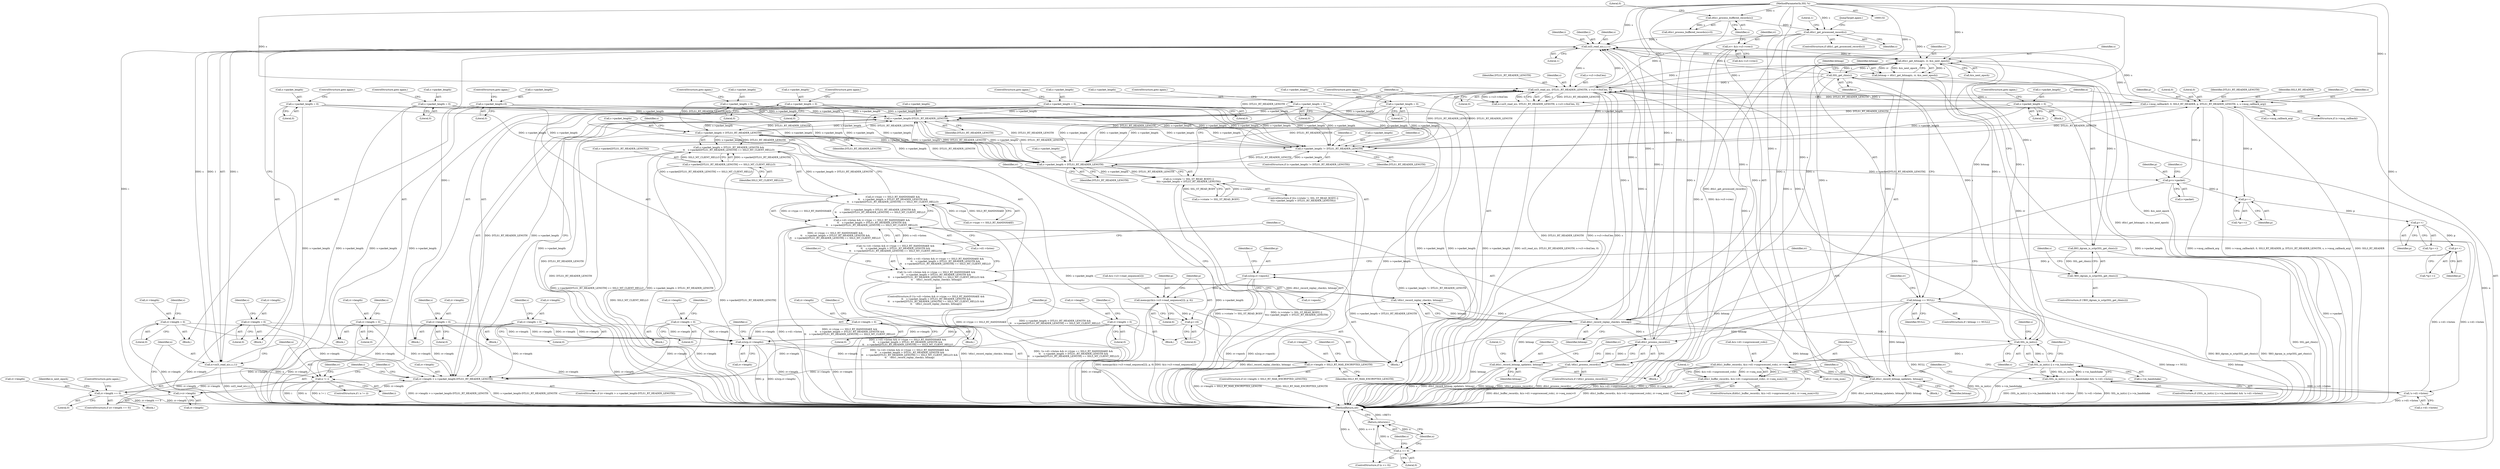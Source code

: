 digraph "0_openssl_103b171d8fc282ef435f8de9afbf7782e312961f_0@API" {
"1000368" [label="(Call,ssl3_read_n(s,i,i,1))"];
"1000396" [label="(Call,dtls1_get_bitmap(s, rr, &is_next_epoch))"];
"1000368" [label="(Call,ssl3_read_n(s,i,i,1))"];
"1000184" [label="(Call,ssl3_read_n(s, DTLS1_RT_HEADER_LENGTH, s->s3->rbuf.len, 0))"];
"1000525" [label="(Call,dtls1_process_record(s))"];
"1000420" [label="(Call,SSL_get_rbio(s))"];
"1000133" [label="(MethodParameterIn,SSL *s)"];
"1000452" [label="(Call,dtls1_record_replay_check(s, bitmap))"];
"1000402" [label="(Call,bitmap == NULL)"];
"1000394" [label="(Call,bitmap = dtls1_get_bitmap(s, rr, &is_next_epoch))"];
"1000164" [label="(Call,dtls1_get_processed_record(s))"];
"1000157" [label="(Call,dtls1_process_buffered_records(s))"];
"1000228" [label="(Call,s->msg_callback(0, 0, SSL3_RT_HEADER, p, DTLS1_RT_HEADER_LENGTH, s, s->msg_callback_arg))"];
"1000219" [label="(Call,p=s->packet)"];
"1000444" [label="(Call,s->packet[DTLS1_RT_HEADER_LENGTH] == SSL3_MT_CLIENT_HELLO)"];
"1000202" [label="(Call,s->packet_length != DTLS1_RT_HEADER_LENGTH)"];
"1000355" [label="(Call,s->packet_length-DTLS1_RT_HEADER_LENGTH)"];
"1000208" [label="(Call,s->packet_length = 0)"];
"1000383" [label="(Call,s->packet_length = 0)"];
"1000304" [label="(Call,s->packet_length = 0)"];
"1000517" [label="(Call,s->packet_length = 0)"];
"1000533" [label="(Call,s->packet_length = 0)"];
"1000461" [label="(Call,s->packet_length=0)"];
"1000176" [label="(Call,s->packet_length < DTLS1_RT_HEADER_LENGTH)"];
"1000326" [label="(Call,s->packet_length = 0)"];
"1000344" [label="(Call,s->packet_length = 0)"];
"1000411" [label="(Call,s->packet_length = 0)"];
"1000439" [label="(Call,s->packet_length > DTLS1_RT_HEADER_LENGTH)"];
"1000480" [label="(Call,SSL_in_init(s))"];
"1000509" [label="(Call,dtls1_record_bitmap_update(s, bitmap))"];
"1000494" [label="(Call,dtls1_buffer_record(s, &(s->d1->unprocessed_rcds), rr->seq_num))"];
"1000361" [label="(Call,i=rr->length)"];
"1000351" [label="(Call,rr->length > s->packet_length-DTLS1_RT_HEADER_LENGTH)"];
"1000333" [label="(Call,rr->length > SSL3_RT_MAX_ENCRYPTED_LENGTH)"];
"1000281" [label="(Call,n2s(p,rr->length))"];
"1000278" [label="(Call,p+=6)"];
"1000267" [label="(Call,memcpy(&(s->s3->read_sequence[2]), p, 6))"];
"1000262" [label="(Call,n2s(p,rr->epoch))"];
"1000253" [label="(Call,p++)"];
"1000248" [label="(Call,p++)"];
"1000243" [label="(Call,p++)"];
"1000456" [label="(Call,rr->length = 0)"];
"1000512" [label="(Call,rr->length = 0)"];
"1000406" [label="(Call,rr->length = 0)"];
"1000378" [label="(Call,rr->length = 0)"];
"1000468" [label="(Call,rr->length == 0)"];
"1000528" [label="(Call,rr->length = 0)"];
"1000299" [label="(Call,rr->length = 0)"];
"1000339" [label="(Call,rr->length = 0)"];
"1000321" [label="(Call,rr->length = 0)"];
"1000147" [label="(Call,rr= &(s->s3->rrec))"];
"1000182" [label="(Call,n=ssl3_read_n(s, DTLS1_RT_HEADER_LENGTH, s->s3->rbuf.len, 0))"];
"1000196" [label="(Call,n <= 0)"];
"1000199" [label="(Return,return(n);)"];
"1000170" [label="(Call,(s->rstate != SSL_ST_READ_BODY) ||\n\t\t(s->packet_length < DTLS1_RT_HEADER_LENGTH))"];
"1000366" [label="(Call,n=ssl3_read_n(s,i,i,1))"];
"1000374" [label="(Call,n != i)"];
"1000451" [label="(Call,!dtls1_record_replay_check(s, bitmap))"];
"1000424" [label="(Call,!(s->d1->listen && rr->type == SSL3_RT_HANDSHAKE &&\n\t\t    s->packet_length > DTLS1_RT_HEADER_LENGTH &&\n\t\t    s->packet[DTLS1_RT_HEADER_LENGTH] == SSL3_MT_CLIENT_HELLO) &&\n\t\t    !dtls1_record_replay_check(s, bitmap))"];
"1000479" [label="(Call,SSL_in_init(s) || s->in_handshake)"];
"1000478" [label="(Call,(SSL_in_init(s) || s->in_handshake) && !s->d1->listen)"];
"1000493" [label="(Call,dtls1_buffer_record(s, &(s->d1->unprocessed_rcds), rr->seq_num)<0)"];
"1000524" [label="(Call,!dtls1_process_record(s))"];
"1000539" [label="(Call,dtls1_record_bitmap_update(s, bitmap))"];
"1000419" [label="(Call,BIO_dgram_is_sctp(SSL_get_rbio(s)))"];
"1000418" [label="(Call,!BIO_dgram_is_sctp(SSL_get_rbio(s)))"];
"1000438" [label="(Call,s->packet_length > DTLS1_RT_HEADER_LENGTH &&\n\t\t    s->packet[DTLS1_RT_HEADER_LENGTH] == SSL3_MT_CLIENT_HELLO)"];
"1000432" [label="(Call,rr->type == SSL3_RT_HANDSHAKE &&\n\t\t    s->packet_length > DTLS1_RT_HEADER_LENGTH &&\n\t\t    s->packet[DTLS1_RT_HEADER_LENGTH] == SSL3_MT_CLIENT_HELLO)"];
"1000426" [label="(Call,s->d1->listen && rr->type == SSL3_RT_HANDSHAKE &&\n\t\t    s->packet_length > DTLS1_RT_HEADER_LENGTH &&\n\t\t    s->packet[DTLS1_RT_HEADER_LENGTH] == SSL3_MT_CLIENT_HELLO)"];
"1000425" [label="(Call,!(s->d1->listen && rr->type == SSL3_RT_HANDSHAKE &&\n\t\t    s->packet_length > DTLS1_RT_HEADER_LENGTH &&\n\t\t    s->packet[DTLS1_RT_HEADER_LENGTH] == SSL3_MT_CLIENT_HELLO))"];
"1000485" [label="(Call,!s->d1->listen)"];
"1000423" [label="(ControlStructure,if (!(s->d1->listen && rr->type == SSL3_RT_HANDSHAKE &&\n\t\t    s->packet_length > DTLS1_RT_HEADER_LENGTH &&\n\t\t    s->packet[DTLS1_RT_HEADER_LENGTH] == SSL3_MT_CLIENT_HELLO) &&\n\t\t    !dtls1_record_replay_check(s, bitmap)))"];
"1000219" [label="(Call,p=s->packet)"];
"1000263" [label="(Identifier,p)"];
"1000249" [label="(Identifier,p)"];
"1000163" [label="(ControlStructure,if (dtls1_get_processed_record(s)))"];
"1000156" [label="(Call,dtls1_process_buffered_records(s)<0)"];
"1000461" [label="(Call,s->packet_length=0)"];
"1000272" [label="(Identifier,s)"];
"1000371" [label="(Identifier,i)"];
"1000478" [label="(Call,(SSL_in_init(s) || s->in_handshake) && !s->d1->listen)"];
"1000384" [label="(Call,s->packet_length)"];
"1000538" [label="(ControlStructure,goto again;)"];
"1000378" [label="(Call,rr->length = 0)"];
"1000482" [label="(Call,s->in_handshake)"];
"1000320" [label="(Block,)"];
"1000303" [label="(Literal,0)"];
"1000213" [label="(ControlStructure,goto again;)"];
"1000280" [label="(Literal,6)"];
"1000176" [label="(Call,s->packet_length < DTLS1_RT_HEADER_LENGTH)"];
"1000360" [label="(Block,)"];
"1000232" [label="(Identifier,p)"];
"1000406" [label="(Call,rr->length = 0)"];
"1000199" [label="(Return,return(n);)"];
"1000394" [label="(Call,bitmap = dtls1_get_bitmap(s, rr, &is_next_epoch))"];
"1000229" [label="(Literal,0)"];
"1000165" [label="(Identifier,s)"];
"1000529" [label="(Call,rr->length)"];
"1000377" [label="(Block,)"];
"1000473" [label="(ControlStructure,goto again;)"];
"1000281" [label="(Call,n2s(p,rr->length))"];
"1000514" [label="(Identifier,rr)"];
"1000254" [label="(Identifier,p)"];
"1000407" [label="(Call,rr->length)"];
"1000439" [label="(Call,s->packet_length > DTLS1_RT_HEADER_LENGTH)"];
"1000134" [label="(Block,)"];
"1000304" [label="(Call,s->packet_length = 0)"];
"1000527" [label="(Block,)"];
"1000345" [label="(Call,s->packet_length)"];
"1000396" [label="(Call,dtls1_get_bitmap(s, rr, &is_next_epoch))"];
"1000440" [label="(Call,s->packet_length)"];
"1000398" [label="(Identifier,rr)"];
"1000230" [label="(Literal,0)"];
"1000391" [label="(Identifier,s)"];
"1000282" [label="(Identifier,p)"];
"1000419" [label="(Call,BIO_dgram_is_sctp(SSL_get_rbio(s)))"];
"1000410" [label="(Literal,0)"];
"1000366" [label="(Call,n=ssl3_read_n(s,i,i,1))"];
"1000426" [label="(Call,s->d1->listen && rr->type == SSL3_RT_HANDSHAKE &&\n\t\t    s->packet_length > DTLS1_RT_HEADER_LENGTH &&\n\t\t    s->packet[DTLS1_RT_HEADER_LENGTH] == SSL3_MT_CLIENT_HELLO)"];
"1000278" [label="(Call,p+=6)"];
"1000469" [label="(Call,rr->length)"];
"1000344" [label="(Call,s->packet_length = 0)"];
"1000537" [label="(Literal,0)"];
"1000369" [label="(Identifier,s)"];
"1000349" [label="(ControlStructure,goto again;)"];
"1000186" [label="(Identifier,DTLS1_RT_HEADER_LENGTH)"];
"1000485" [label="(Call,!s->d1->listen)"];
"1000327" [label="(Call,s->packet_length)"];
"1000463" [label="(Identifier,s)"];
"1000147" [label="(Call,rr= &(s->s3->rrec))"];
"1000183" [label="(Identifier,n)"];
"1000534" [label="(Call,s->packet_length)"];
"1000438" [label="(Call,s->packet_length > DTLS1_RT_HEADER_LENGTH &&\n\t\t    s->packet[DTLS1_RT_HEADER_LENGTH] == SSL3_MT_CLIENT_HELLO)"];
"1000212" [label="(Literal,0)"];
"1000356" [label="(Call,s->packet_length)"];
"1000512" [label="(Call,rr->length = 0)"];
"1000479" [label="(Call,SSL_in_init(s) || s->in_handshake)"];
"1000508" [label="(Literal,1)"];
"1000495" [label="(Identifier,s)"];
"1000380" [label="(Identifier,rr)"];
"1000540" [label="(Identifier,s)"];
"1000228" [label="(Call,s->msg_callback(0, 0, SSL3_RT_HEADER, p, DTLS1_RT_HEADER_LENGTH, s, s->msg_callback_arg))"];
"1000306" [label="(Identifier,s)"];
"1000361" [label="(Call,i=rr->length)"];
"1000493" [label="(Call,dtls1_buffer_record(s, &(s->d1->unprocessed_rcds), rr->seq_num)<0)"];
"1000522" [label="(ControlStructure,goto again;)"];
"1000185" [label="(Identifier,s)"];
"1000300" [label="(Call,rr->length)"];
"1000374" [label="(Call,n != i)"];
"1000454" [label="(Identifier,bitmap)"];
"1000518" [label="(Call,s->packet_length)"];
"1000382" [label="(Literal,0)"];
"1000340" [label="(Call,rr->length)"];
"1000373" [label="(ControlStructure,if ( n != i))"];
"1000196" [label="(Call,n <= 0)"];
"1000243" [label="(Call,p++)"];
"1000528" [label="(Call,rr->length = 0)"];
"1000532" [label="(Literal,0)"];
"1000475" [label="(Identifier,is_next_epoch)"];
"1000177" [label="(Call,s->packet_length)"];
"1000277" [label="(Literal,6)"];
"1000328" [label="(Identifier,s)"];
"1000376" [label="(Identifier,i)"];
"1000203" [label="(Call,s->packet_length)"];
"1000148" [label="(Identifier,rr)"];
"1000170" [label="(Call,(s->rstate != SSL_ST_READ_BODY) ||\n\t\t(s->packet_length < DTLS1_RT_HEADER_LENGTH))"];
"1000339" [label="(Call,rr->length = 0)"];
"1000541" [label="(Identifier,bitmap)"];
"1000309" [label="(ControlStructure,goto again;)"];
"1000535" [label="(Identifier,s)"];
"1000367" [label="(Identifier,n)"];
"1000456" [label="(Call,rr->length = 0)"];
"1000283" [label="(Call,rr->length)"];
"1000418" [label="(Call,!BIO_dgram_is_sctp(SSL_get_rbio(s)))"];
"1000299" [label="(Call,rr->length = 0)"];
"1000167" [label="(Literal,1)"];
"1000468" [label="(Call,rr->length == 0)"];
"1000412" [label="(Call,s->packet_length)"];
"1000530" [label="(Identifier,rr)"];
"1000149" [label="(Call,&(s->s3->rrec))"];
"1000363" [label="(Call,rr->length)"];
"1000417" [label="(ControlStructure,if (!BIO_dgram_is_sctp(SSL_get_rbio(s))))"];
"1000510" [label="(Identifier,s)"];
"1000523" [label="(ControlStructure,if (!dtls1_process_record(s)))"];
"1000427" [label="(Call,s->d1->listen)"];
"1000350" [label="(ControlStructure,if (rr->length > s->packet_length-DTLS1_RT_HEADER_LENGTH))"];
"1000164" [label="(Call,dtls1_get_processed_record(s))"];
"1000184" [label="(Call,ssl3_read_n(s, DTLS1_RT_HEADER_LENGTH, s->s3->rbuf.len, 0))"];
"1000411" [label="(Call,s->packet_length = 0)"];
"1000385" [label="(Identifier,s)"];
"1000182" [label="(Call,n=ssl3_read_n(s, DTLS1_RT_HEADER_LENGTH, s->s3->rbuf.len, 0))"];
"1000359" [label="(Identifier,DTLS1_RT_HEADER_LENGTH)"];
"1000346" [label="(Identifier,s)"];
"1000432" [label="(Call,rr->type == SSL3_RT_HANDSHAKE &&\n\t\t    s->packet_length > DTLS1_RT_HEADER_LENGTH &&\n\t\t    s->packet[DTLS1_RT_HEADER_LENGTH] == SSL3_MT_CLIENT_HELLO)"];
"1000233" [label="(Identifier,DTLS1_RT_HEADER_LENGTH)"];
"1000399" [label="(Call,&is_next_epoch)"];
"1000343" [label="(Literal,0)"];
"1000375" [label="(Identifier,n)"];
"1000452" [label="(Call,dtls1_record_replay_check(s, bitmap))"];
"1000526" [label="(Identifier,s)"];
"1000488" [label="(Identifier,s)"];
"1000362" [label="(Identifier,i)"];
"1000221" [label="(Call,s->packet)"];
"1000207" [label="(Block,)"];
"1000235" [label="(Call,s->msg_callback_arg)"];
"1000332" [label="(ControlStructure,if (rr->length > SSL3_RT_MAX_ENCRYPTED_LENGTH))"];
"1000244" [label="(Identifier,p)"];
"1000267" [label="(Call,memcpy(&(s->s3->read_sequence[2]), p, 6))"];
"1000421" [label="(Identifier,s)"];
"1000298" [label="(Block,)"];
"1000483" [label="(Identifier,s)"];
"1000333" [label="(Call,rr->length > SSL3_RT_MAX_ENCRYPTED_LENGTH)"];
"1000231" [label="(Identifier,SSL3_RT_HEADER)"];
"1000387" [label="(Literal,0)"];
"1000451" [label="(Call,!dtls1_record_replay_check(s, bitmap))"];
"1000240" [label="(Identifier,rr)"];
"1000268" [label="(Call,&(s->s3->read_sequence[2]))"];
"1000157" [label="(Call,dtls1_process_buffered_records(s))"];
"1000403" [label="(Identifier,bitmap)"];
"1000401" [label="(ControlStructure,if ( bitmap == NULL))"];
"1000224" [label="(ControlStructure,if (s->msg_callback))"];
"1000470" [label="(Identifier,rr)"];
"1000457" [label="(Call,rr->length)"];
"1000492" [label="(ControlStructure,if(dtls1_buffer_record(s, &(s->d1->unprocessed_rcds), rr->seq_num)<0))"];
"1000494" [label="(Call,dtls1_buffer_record(s, &(s->d1->unprocessed_rcds), rr->seq_num))"];
"1000370" [label="(Identifier,i)"];
"1000158" [label="(Identifier,s)"];
"1000352" [label="(Call,rr->length)"];
"1000187" [label="(Call,s->s3->rbuf.len)"];
"1000424" [label="(Call,!(s->d1->listen && rr->type == SSL3_RT_HANDSHAKE &&\n\t\t    s->packet_length > DTLS1_RT_HEADER_LENGTH &&\n\t\t    s->packet[DTLS1_RT_HEADER_LENGTH] == SSL3_MT_CLIENT_HELLO) &&\n\t\t    !dtls1_record_replay_check(s, bitmap))"];
"1000201" [label="(ControlStructure,if (s->packet_length != DTLS1_RT_HEADER_LENGTH))"];
"1000481" [label="(Identifier,s)"];
"1000413" [label="(Identifier,s)"];
"1000279" [label="(Identifier,p)"];
"1000496" [label="(Call,&(s->d1->unprocessed_rcds))"];
"1000395" [label="(Identifier,bitmap)"];
"1000169" [label="(ControlStructure,if (\t(s->rstate != SSL_ST_READ_BODY) ||\n\t\t(s->packet_length < DTLS1_RT_HEADER_LENGTH)))"];
"1000247" [label="(Call,*(p++))"];
"1000209" [label="(Call,s->packet_length)"];
"1000450" [label="(Identifier,SSL3_MT_CLIENT_HELLO)"];
"1000168" [label="(JumpTarget,again:)"];
"1000480" [label="(Call,SSL_in_init(s))"];
"1000458" [label="(Identifier,rr)"];
"1000445" [label="(Call,s->packet[DTLS1_RT_HEADER_LENGTH])"];
"1000181" [label="(Block,)"];
"1000200" [label="(Identifier,n)"];
"1000264" [label="(Call,rr->epoch)"];
"1000330" [label="(Literal,0)"];
"1000338" [label="(Block,)"];
"1000348" [label="(Literal,0)"];
"1000472" [label="(Literal,0)"];
"1000322" [label="(Call,rr->length)"];
"1000159" [label="(Literal,0)"];
"1000206" [label="(Identifier,DTLS1_RT_HEADER_LENGTH)"];
"1000443" [label="(Identifier,DTLS1_RT_HEADER_LENGTH)"];
"1000466" [label="(ControlStructure,goto again;)"];
"1000519" [label="(Identifier,s)"];
"1000477" [label="(ControlStructure,if ((SSL_in_init(s) || s->in_handshake) && !s->d1->listen))"];
"1000429" [label="(Identifier,s)"];
"1000195" [label="(ControlStructure,if (n <= 0))"];
"1000467" [label="(ControlStructure,if (rr->length == 0))"];
"1000220" [label="(Identifier,p)"];
"1000325" [label="(Literal,0)"];
"1000453" [label="(Identifier,s)"];
"1000180" [label="(Identifier,DTLS1_RT_HEADER_LENGTH)"];
"1000253" [label="(Call,p++)"];
"1000513" [label="(Call,rr->length)"];
"1000509" [label="(Call,dtls1_record_bitmap_update(s, bitmap))"];
"1000351" [label="(Call,rr->length > s->packet_length-DTLS1_RT_HEADER_LENGTH)"];
"1000460" [label="(Literal,0)"];
"1000524" [label="(Call,!dtls1_process_record(s))"];
"1000234" [label="(Identifier,s)"];
"1000202" [label="(Call,s->packet_length != DTLS1_RT_HEADER_LENGTH)"];
"1000388" [label="(ControlStructure,goto again;)"];
"1000476" [label="(Block,)"];
"1000248" [label="(Call,p++)"];
"1000486" [label="(Call,s->d1->listen)"];
"1000543" [label="(Literal,1)"];
"1000198" [label="(Literal,0)"];
"1000491" [label="(Block,)"];
"1000397" [label="(Identifier,s)"];
"1000197" [label="(Identifier,n)"];
"1000539" [label="(Call,dtls1_record_bitmap_update(s, bitmap))"];
"1000326" [label="(Call,s->packet_length = 0)"];
"1000331" [label="(ControlStructure,goto again;)"];
"1000433" [label="(Call,rr->type == SSL3_RT_HANDSHAKE)"];
"1000415" [label="(Literal,0)"];
"1000194" [label="(Literal,0)"];
"1000425" [label="(Call,!(s->d1->listen && rr->type == SSL3_RT_HANDSHAKE &&\n\t\t    s->packet_length > DTLS1_RT_HEADER_LENGTH &&\n\t\t    s->packet[DTLS1_RT_HEADER_LENGTH] == SSL3_MT_CLIENT_HELLO))"];
"1000416" [label="(ControlStructure,goto again;)"];
"1000465" [label="(Literal,0)"];
"1000204" [label="(Identifier,s)"];
"1000447" [label="(Identifier,s)"];
"1000517" [label="(Call,s->packet_length = 0)"];
"1000216" [label="(Identifier,s)"];
"1000402" [label="(Call,bitmap == NULL)"];
"1000334" [label="(Call,rr->length)"];
"1000444" [label="(Call,s->packet[DTLS1_RT_HEADER_LENGTH] == SSL3_MT_CLIENT_HELLO)"];
"1000525" [label="(Call,dtls1_process_record(s))"];
"1000516" [label="(Literal,0)"];
"1000383" [label="(Call,s->packet_length = 0)"];
"1000242" [label="(Call,*(p++))"];
"1000511" [label="(Identifier,bitmap)"];
"1000502" [label="(Call,rr->seq_num)"];
"1000262" [label="(Call,n2s(p,rr->epoch))"];
"1000210" [label="(Identifier,s)"];
"1000133" [label="(MethodParameterIn,SSL *s)"];
"1000372" [label="(Literal,1)"];
"1000305" [label="(Call,s->packet_length)"];
"1000289" [label="(Identifier,s)"];
"1000404" [label="(Identifier,NULL)"];
"1000533" [label="(Call,s->packet_length = 0)"];
"1000341" [label="(Identifier,rr)"];
"1000462" [label="(Call,s->packet_length)"];
"1000208" [label="(Call,s->packet_length = 0)"];
"1000544" [label="(MethodReturn,int)"];
"1000408" [label="(Identifier,rr)"];
"1000308" [label="(Literal,0)"];
"1000337" [label="(Identifier,SSL3_RT_MAX_ENCRYPTED_LENGTH)"];
"1000355" [label="(Call,s->packet_length-DTLS1_RT_HEADER_LENGTH)"];
"1000379" [label="(Call,rr->length)"];
"1000321" [label="(Call,rr->length = 0)"];
"1000505" [label="(Literal,0)"];
"1000252" [label="(Call,*(p++))"];
"1000353" [label="(Identifier,rr)"];
"1000276" [label="(Identifier,p)"];
"1000521" [label="(Literal,0)"];
"1000226" [label="(Identifier,s)"];
"1000171" [label="(Call,s->rstate != SSL_ST_READ_BODY)"];
"1000420" [label="(Call,SSL_get_rbio(s))"];
"1000368" [label="(Call,ssl3_read_n(s,i,i,1))"];
"1000455" [label="(Block,)"];
"1000405" [label="(Block,)"];
"1000368" -> "1000366"  [label="AST: "];
"1000368" -> "1000372"  [label="CFG: "];
"1000369" -> "1000368"  [label="AST: "];
"1000370" -> "1000368"  [label="AST: "];
"1000371" -> "1000368"  [label="AST: "];
"1000372" -> "1000368"  [label="AST: "];
"1000366" -> "1000368"  [label="CFG: "];
"1000368" -> "1000184"  [label="DDG: s"];
"1000368" -> "1000366"  [label="DDG: s"];
"1000368" -> "1000366"  [label="DDG: i"];
"1000368" -> "1000366"  [label="DDG: 1"];
"1000396" -> "1000368"  [label="DDG: s"];
"1000184" -> "1000368"  [label="DDG: s"];
"1000525" -> "1000368"  [label="DDG: s"];
"1000164" -> "1000368"  [label="DDG: s"];
"1000452" -> "1000368"  [label="DDG: s"];
"1000228" -> "1000368"  [label="DDG: s"];
"1000420" -> "1000368"  [label="DDG: s"];
"1000480" -> "1000368"  [label="DDG: s"];
"1000509" -> "1000368"  [label="DDG: s"];
"1000133" -> "1000368"  [label="DDG: s"];
"1000361" -> "1000368"  [label="DDG: i"];
"1000368" -> "1000374"  [label="DDG: i"];
"1000368" -> "1000396"  [label="DDG: s"];
"1000396" -> "1000394"  [label="AST: "];
"1000396" -> "1000399"  [label="CFG: "];
"1000397" -> "1000396"  [label="AST: "];
"1000398" -> "1000396"  [label="AST: "];
"1000399" -> "1000396"  [label="AST: "];
"1000394" -> "1000396"  [label="CFG: "];
"1000396" -> "1000544"  [label="DDG: rr"];
"1000396" -> "1000544"  [label="DDG: &is_next_epoch"];
"1000396" -> "1000184"  [label="DDG: s"];
"1000396" -> "1000394"  [label="DDG: s"];
"1000396" -> "1000394"  [label="DDG: rr"];
"1000396" -> "1000394"  [label="DDG: &is_next_epoch"];
"1000184" -> "1000396"  [label="DDG: s"];
"1000525" -> "1000396"  [label="DDG: s"];
"1000164" -> "1000396"  [label="DDG: s"];
"1000452" -> "1000396"  [label="DDG: s"];
"1000228" -> "1000396"  [label="DDG: s"];
"1000420" -> "1000396"  [label="DDG: s"];
"1000480" -> "1000396"  [label="DDG: s"];
"1000509" -> "1000396"  [label="DDG: s"];
"1000133" -> "1000396"  [label="DDG: s"];
"1000147" -> "1000396"  [label="DDG: rr"];
"1000396" -> "1000420"  [label="DDG: s"];
"1000184" -> "1000182"  [label="AST: "];
"1000184" -> "1000194"  [label="CFG: "];
"1000185" -> "1000184"  [label="AST: "];
"1000186" -> "1000184"  [label="AST: "];
"1000187" -> "1000184"  [label="AST: "];
"1000194" -> "1000184"  [label="AST: "];
"1000182" -> "1000184"  [label="CFG: "];
"1000184" -> "1000544"  [label="DDG: DTLS1_RT_HEADER_LENGTH"];
"1000184" -> "1000544"  [label="DDG: s->s3->rbuf.len"];
"1000184" -> "1000544"  [label="DDG: s"];
"1000184" -> "1000182"  [label="DDG: s"];
"1000184" -> "1000182"  [label="DDG: DTLS1_RT_HEADER_LENGTH"];
"1000184" -> "1000182"  [label="DDG: s->s3->rbuf.len"];
"1000184" -> "1000182"  [label="DDG: 0"];
"1000525" -> "1000184"  [label="DDG: s"];
"1000164" -> "1000184"  [label="DDG: s"];
"1000452" -> "1000184"  [label="DDG: s"];
"1000228" -> "1000184"  [label="DDG: s"];
"1000228" -> "1000184"  [label="DDG: DTLS1_RT_HEADER_LENGTH"];
"1000420" -> "1000184"  [label="DDG: s"];
"1000480" -> "1000184"  [label="DDG: s"];
"1000509" -> "1000184"  [label="DDG: s"];
"1000133" -> "1000184"  [label="DDG: s"];
"1000202" -> "1000184"  [label="DDG: DTLS1_RT_HEADER_LENGTH"];
"1000176" -> "1000184"  [label="DDG: DTLS1_RT_HEADER_LENGTH"];
"1000355" -> "1000184"  [label="DDG: DTLS1_RT_HEADER_LENGTH"];
"1000439" -> "1000184"  [label="DDG: DTLS1_RT_HEADER_LENGTH"];
"1000184" -> "1000202"  [label="DDG: DTLS1_RT_HEADER_LENGTH"];
"1000184" -> "1000228"  [label="DDG: s"];
"1000525" -> "1000524"  [label="AST: "];
"1000525" -> "1000526"  [label="CFG: "];
"1000526" -> "1000525"  [label="AST: "];
"1000524" -> "1000525"  [label="CFG: "];
"1000525" -> "1000524"  [label="DDG: s"];
"1000420" -> "1000525"  [label="DDG: s"];
"1000452" -> "1000525"  [label="DDG: s"];
"1000133" -> "1000525"  [label="DDG: s"];
"1000525" -> "1000539"  [label="DDG: s"];
"1000420" -> "1000419"  [label="AST: "];
"1000420" -> "1000421"  [label="CFG: "];
"1000421" -> "1000420"  [label="AST: "];
"1000419" -> "1000420"  [label="CFG: "];
"1000420" -> "1000419"  [label="DDG: s"];
"1000133" -> "1000420"  [label="DDG: s"];
"1000420" -> "1000452"  [label="DDG: s"];
"1000420" -> "1000480"  [label="DDG: s"];
"1000133" -> "1000132"  [label="AST: "];
"1000133" -> "1000544"  [label="DDG: s"];
"1000133" -> "1000157"  [label="DDG: s"];
"1000133" -> "1000164"  [label="DDG: s"];
"1000133" -> "1000228"  [label="DDG: s"];
"1000133" -> "1000452"  [label="DDG: s"];
"1000133" -> "1000480"  [label="DDG: s"];
"1000133" -> "1000494"  [label="DDG: s"];
"1000133" -> "1000509"  [label="DDG: s"];
"1000133" -> "1000539"  [label="DDG: s"];
"1000452" -> "1000451"  [label="AST: "];
"1000452" -> "1000454"  [label="CFG: "];
"1000453" -> "1000452"  [label="AST: "];
"1000454" -> "1000452"  [label="AST: "];
"1000451" -> "1000452"  [label="CFG: "];
"1000452" -> "1000544"  [label="DDG: bitmap"];
"1000452" -> "1000451"  [label="DDG: s"];
"1000452" -> "1000451"  [label="DDG: bitmap"];
"1000402" -> "1000452"  [label="DDG: bitmap"];
"1000452" -> "1000480"  [label="DDG: s"];
"1000452" -> "1000509"  [label="DDG: bitmap"];
"1000452" -> "1000539"  [label="DDG: bitmap"];
"1000402" -> "1000401"  [label="AST: "];
"1000402" -> "1000404"  [label="CFG: "];
"1000403" -> "1000402"  [label="AST: "];
"1000404" -> "1000402"  [label="AST: "];
"1000408" -> "1000402"  [label="CFG: "];
"1000421" -> "1000402"  [label="CFG: "];
"1000402" -> "1000544"  [label="DDG: NULL"];
"1000402" -> "1000544"  [label="DDG: bitmap == NULL"];
"1000402" -> "1000544"  [label="DDG: bitmap"];
"1000394" -> "1000402"  [label="DDG: bitmap"];
"1000402" -> "1000509"  [label="DDG: bitmap"];
"1000402" -> "1000539"  [label="DDG: bitmap"];
"1000394" -> "1000134"  [label="AST: "];
"1000395" -> "1000394"  [label="AST: "];
"1000403" -> "1000394"  [label="CFG: "];
"1000394" -> "1000544"  [label="DDG: dtls1_get_bitmap(s, rr, &is_next_epoch)"];
"1000164" -> "1000163"  [label="AST: "];
"1000164" -> "1000165"  [label="CFG: "];
"1000165" -> "1000164"  [label="AST: "];
"1000167" -> "1000164"  [label="CFG: "];
"1000168" -> "1000164"  [label="CFG: "];
"1000164" -> "1000544"  [label="DDG: dtls1_get_processed_record(s)"];
"1000164" -> "1000544"  [label="DDG: s"];
"1000157" -> "1000164"  [label="DDG: s"];
"1000157" -> "1000156"  [label="AST: "];
"1000157" -> "1000158"  [label="CFG: "];
"1000158" -> "1000157"  [label="AST: "];
"1000159" -> "1000157"  [label="CFG: "];
"1000157" -> "1000544"  [label="DDG: s"];
"1000157" -> "1000156"  [label="DDG: s"];
"1000228" -> "1000224"  [label="AST: "];
"1000228" -> "1000235"  [label="CFG: "];
"1000229" -> "1000228"  [label="AST: "];
"1000230" -> "1000228"  [label="AST: "];
"1000231" -> "1000228"  [label="AST: "];
"1000232" -> "1000228"  [label="AST: "];
"1000233" -> "1000228"  [label="AST: "];
"1000234" -> "1000228"  [label="AST: "];
"1000235" -> "1000228"  [label="AST: "];
"1000240" -> "1000228"  [label="CFG: "];
"1000228" -> "1000544"  [label="DDG: s->msg_callback_arg"];
"1000228" -> "1000544"  [label="DDG: s->msg_callback(0, 0, SSL3_RT_HEADER, p, DTLS1_RT_HEADER_LENGTH, s, s->msg_callback_arg)"];
"1000228" -> "1000544"  [label="DDG: SSL3_RT_HEADER"];
"1000228" -> "1000176"  [label="DDG: DTLS1_RT_HEADER_LENGTH"];
"1000219" -> "1000228"  [label="DDG: p"];
"1000202" -> "1000228"  [label="DDG: DTLS1_RT_HEADER_LENGTH"];
"1000228" -> "1000243"  [label="DDG: p"];
"1000228" -> "1000355"  [label="DDG: DTLS1_RT_HEADER_LENGTH"];
"1000219" -> "1000181"  [label="AST: "];
"1000219" -> "1000221"  [label="CFG: "];
"1000220" -> "1000219"  [label="AST: "];
"1000221" -> "1000219"  [label="AST: "];
"1000226" -> "1000219"  [label="CFG: "];
"1000219" -> "1000544"  [label="DDG: s->packet"];
"1000444" -> "1000219"  [label="DDG: s->packet[DTLS1_RT_HEADER_LENGTH]"];
"1000219" -> "1000243"  [label="DDG: p"];
"1000444" -> "1000438"  [label="AST: "];
"1000444" -> "1000450"  [label="CFG: "];
"1000445" -> "1000444"  [label="AST: "];
"1000450" -> "1000444"  [label="AST: "];
"1000438" -> "1000444"  [label="CFG: "];
"1000444" -> "1000544"  [label="DDG: SSL3_MT_CLIENT_HELLO"];
"1000444" -> "1000544"  [label="DDG: s->packet[DTLS1_RT_HEADER_LENGTH]"];
"1000444" -> "1000438"  [label="DDG: s->packet[DTLS1_RT_HEADER_LENGTH]"];
"1000444" -> "1000438"  [label="DDG: SSL3_MT_CLIENT_HELLO"];
"1000202" -> "1000201"  [label="AST: "];
"1000202" -> "1000206"  [label="CFG: "];
"1000203" -> "1000202"  [label="AST: "];
"1000206" -> "1000202"  [label="AST: "];
"1000210" -> "1000202"  [label="CFG: "];
"1000216" -> "1000202"  [label="CFG: "];
"1000202" -> "1000544"  [label="DDG: s->packet_length != DTLS1_RT_HEADER_LENGTH"];
"1000202" -> "1000176"  [label="DDG: DTLS1_RT_HEADER_LENGTH"];
"1000355" -> "1000202"  [label="DDG: s->packet_length"];
"1000208" -> "1000202"  [label="DDG: s->packet_length"];
"1000383" -> "1000202"  [label="DDG: s->packet_length"];
"1000304" -> "1000202"  [label="DDG: s->packet_length"];
"1000517" -> "1000202"  [label="DDG: s->packet_length"];
"1000533" -> "1000202"  [label="DDG: s->packet_length"];
"1000461" -> "1000202"  [label="DDG: s->packet_length"];
"1000176" -> "1000202"  [label="DDG: s->packet_length"];
"1000326" -> "1000202"  [label="DDG: s->packet_length"];
"1000344" -> "1000202"  [label="DDG: s->packet_length"];
"1000411" -> "1000202"  [label="DDG: s->packet_length"];
"1000439" -> "1000202"  [label="DDG: s->packet_length"];
"1000202" -> "1000355"  [label="DDG: s->packet_length"];
"1000202" -> "1000355"  [label="DDG: DTLS1_RT_HEADER_LENGTH"];
"1000355" -> "1000351"  [label="AST: "];
"1000355" -> "1000359"  [label="CFG: "];
"1000356" -> "1000355"  [label="AST: "];
"1000359" -> "1000355"  [label="AST: "];
"1000351" -> "1000355"  [label="CFG: "];
"1000355" -> "1000544"  [label="DDG: s->packet_length"];
"1000355" -> "1000544"  [label="DDG: DTLS1_RT_HEADER_LENGTH"];
"1000355" -> "1000176"  [label="DDG: s->packet_length"];
"1000355" -> "1000176"  [label="DDG: DTLS1_RT_HEADER_LENGTH"];
"1000355" -> "1000351"  [label="DDG: s->packet_length"];
"1000355" -> "1000351"  [label="DDG: DTLS1_RT_HEADER_LENGTH"];
"1000208" -> "1000355"  [label="DDG: s->packet_length"];
"1000383" -> "1000355"  [label="DDG: s->packet_length"];
"1000304" -> "1000355"  [label="DDG: s->packet_length"];
"1000517" -> "1000355"  [label="DDG: s->packet_length"];
"1000533" -> "1000355"  [label="DDG: s->packet_length"];
"1000461" -> "1000355"  [label="DDG: s->packet_length"];
"1000176" -> "1000355"  [label="DDG: s->packet_length"];
"1000176" -> "1000355"  [label="DDG: DTLS1_RT_HEADER_LENGTH"];
"1000326" -> "1000355"  [label="DDG: s->packet_length"];
"1000344" -> "1000355"  [label="DDG: s->packet_length"];
"1000411" -> "1000355"  [label="DDG: s->packet_length"];
"1000439" -> "1000355"  [label="DDG: s->packet_length"];
"1000439" -> "1000355"  [label="DDG: DTLS1_RT_HEADER_LENGTH"];
"1000355" -> "1000439"  [label="DDG: s->packet_length"];
"1000355" -> "1000439"  [label="DDG: DTLS1_RT_HEADER_LENGTH"];
"1000208" -> "1000207"  [label="AST: "];
"1000208" -> "1000212"  [label="CFG: "];
"1000209" -> "1000208"  [label="AST: "];
"1000212" -> "1000208"  [label="AST: "];
"1000213" -> "1000208"  [label="CFG: "];
"1000208" -> "1000544"  [label="DDG: s->packet_length"];
"1000208" -> "1000176"  [label="DDG: s->packet_length"];
"1000383" -> "1000377"  [label="AST: "];
"1000383" -> "1000387"  [label="CFG: "];
"1000384" -> "1000383"  [label="AST: "];
"1000387" -> "1000383"  [label="AST: "];
"1000388" -> "1000383"  [label="CFG: "];
"1000383" -> "1000544"  [label="DDG: s->packet_length"];
"1000383" -> "1000176"  [label="DDG: s->packet_length"];
"1000304" -> "1000298"  [label="AST: "];
"1000304" -> "1000308"  [label="CFG: "];
"1000305" -> "1000304"  [label="AST: "];
"1000308" -> "1000304"  [label="AST: "];
"1000309" -> "1000304"  [label="CFG: "];
"1000304" -> "1000544"  [label="DDG: s->packet_length"];
"1000304" -> "1000176"  [label="DDG: s->packet_length"];
"1000517" -> "1000476"  [label="AST: "];
"1000517" -> "1000521"  [label="CFG: "];
"1000518" -> "1000517"  [label="AST: "];
"1000521" -> "1000517"  [label="AST: "];
"1000522" -> "1000517"  [label="CFG: "];
"1000517" -> "1000544"  [label="DDG: s->packet_length"];
"1000517" -> "1000176"  [label="DDG: s->packet_length"];
"1000533" -> "1000527"  [label="AST: "];
"1000533" -> "1000537"  [label="CFG: "];
"1000534" -> "1000533"  [label="AST: "];
"1000537" -> "1000533"  [label="AST: "];
"1000538" -> "1000533"  [label="CFG: "];
"1000533" -> "1000544"  [label="DDG: s->packet_length"];
"1000533" -> "1000176"  [label="DDG: s->packet_length"];
"1000461" -> "1000455"  [label="AST: "];
"1000461" -> "1000465"  [label="CFG: "];
"1000462" -> "1000461"  [label="AST: "];
"1000465" -> "1000461"  [label="AST: "];
"1000466" -> "1000461"  [label="CFG: "];
"1000461" -> "1000544"  [label="DDG: s->packet_length"];
"1000461" -> "1000176"  [label="DDG: s->packet_length"];
"1000176" -> "1000170"  [label="AST: "];
"1000176" -> "1000180"  [label="CFG: "];
"1000177" -> "1000176"  [label="AST: "];
"1000180" -> "1000176"  [label="AST: "];
"1000170" -> "1000176"  [label="CFG: "];
"1000176" -> "1000544"  [label="DDG: s->packet_length"];
"1000176" -> "1000170"  [label="DDG: s->packet_length"];
"1000176" -> "1000170"  [label="DDG: DTLS1_RT_HEADER_LENGTH"];
"1000326" -> "1000176"  [label="DDG: s->packet_length"];
"1000344" -> "1000176"  [label="DDG: s->packet_length"];
"1000411" -> "1000176"  [label="DDG: s->packet_length"];
"1000439" -> "1000176"  [label="DDG: s->packet_length"];
"1000439" -> "1000176"  [label="DDG: DTLS1_RT_HEADER_LENGTH"];
"1000326" -> "1000320"  [label="AST: "];
"1000326" -> "1000330"  [label="CFG: "];
"1000327" -> "1000326"  [label="AST: "];
"1000330" -> "1000326"  [label="AST: "];
"1000331" -> "1000326"  [label="CFG: "];
"1000326" -> "1000544"  [label="DDG: s->packet_length"];
"1000344" -> "1000338"  [label="AST: "];
"1000344" -> "1000348"  [label="CFG: "];
"1000345" -> "1000344"  [label="AST: "];
"1000348" -> "1000344"  [label="AST: "];
"1000349" -> "1000344"  [label="CFG: "];
"1000344" -> "1000544"  [label="DDG: s->packet_length"];
"1000411" -> "1000405"  [label="AST: "];
"1000411" -> "1000415"  [label="CFG: "];
"1000412" -> "1000411"  [label="AST: "];
"1000415" -> "1000411"  [label="AST: "];
"1000416" -> "1000411"  [label="CFG: "];
"1000411" -> "1000544"  [label="DDG: s->packet_length"];
"1000439" -> "1000438"  [label="AST: "];
"1000439" -> "1000443"  [label="CFG: "];
"1000440" -> "1000439"  [label="AST: "];
"1000443" -> "1000439"  [label="AST: "];
"1000447" -> "1000439"  [label="CFG: "];
"1000438" -> "1000439"  [label="CFG: "];
"1000439" -> "1000544"  [label="DDG: DTLS1_RT_HEADER_LENGTH"];
"1000439" -> "1000544"  [label="DDG: s->packet_length"];
"1000439" -> "1000438"  [label="DDG: s->packet_length"];
"1000439" -> "1000438"  [label="DDG: DTLS1_RT_HEADER_LENGTH"];
"1000480" -> "1000479"  [label="AST: "];
"1000480" -> "1000481"  [label="CFG: "];
"1000481" -> "1000480"  [label="AST: "];
"1000483" -> "1000480"  [label="CFG: "];
"1000479" -> "1000480"  [label="CFG: "];
"1000480" -> "1000479"  [label="DDG: s"];
"1000480" -> "1000494"  [label="DDG: s"];
"1000509" -> "1000491"  [label="AST: "];
"1000509" -> "1000511"  [label="CFG: "];
"1000510" -> "1000509"  [label="AST: "];
"1000511" -> "1000509"  [label="AST: "];
"1000514" -> "1000509"  [label="CFG: "];
"1000509" -> "1000544"  [label="DDG: dtls1_record_bitmap_update(s, bitmap)"];
"1000509" -> "1000544"  [label="DDG: bitmap"];
"1000494" -> "1000509"  [label="DDG: s"];
"1000494" -> "1000493"  [label="AST: "];
"1000494" -> "1000502"  [label="CFG: "];
"1000495" -> "1000494"  [label="AST: "];
"1000496" -> "1000494"  [label="AST: "];
"1000502" -> "1000494"  [label="AST: "];
"1000505" -> "1000494"  [label="CFG: "];
"1000494" -> "1000544"  [label="DDG: &(s->d1->unprocessed_rcds)"];
"1000494" -> "1000544"  [label="DDG: s"];
"1000494" -> "1000544"  [label="DDG: rr->seq_num"];
"1000494" -> "1000493"  [label="DDG: s"];
"1000494" -> "1000493"  [label="DDG: &(s->d1->unprocessed_rcds)"];
"1000494" -> "1000493"  [label="DDG: rr->seq_num"];
"1000361" -> "1000360"  [label="AST: "];
"1000361" -> "1000363"  [label="CFG: "];
"1000362" -> "1000361"  [label="AST: "];
"1000363" -> "1000361"  [label="AST: "];
"1000367" -> "1000361"  [label="CFG: "];
"1000351" -> "1000361"  [label="DDG: rr->length"];
"1000351" -> "1000350"  [label="AST: "];
"1000352" -> "1000351"  [label="AST: "];
"1000362" -> "1000351"  [label="CFG: "];
"1000391" -> "1000351"  [label="CFG: "];
"1000351" -> "1000544"  [label="DDG: rr->length > s->packet_length-DTLS1_RT_HEADER_LENGTH"];
"1000351" -> "1000544"  [label="DDG: s->packet_length-DTLS1_RT_HEADER_LENGTH"];
"1000333" -> "1000351"  [label="DDG: rr->length"];
"1000456" -> "1000351"  [label="DDG: rr->length"];
"1000512" -> "1000351"  [label="DDG: rr->length"];
"1000406" -> "1000351"  [label="DDG: rr->length"];
"1000378" -> "1000351"  [label="DDG: rr->length"];
"1000468" -> "1000351"  [label="DDG: rr->length"];
"1000528" -> "1000351"  [label="DDG: rr->length"];
"1000299" -> "1000351"  [label="DDG: rr->length"];
"1000339" -> "1000351"  [label="DDG: rr->length"];
"1000321" -> "1000351"  [label="DDG: rr->length"];
"1000351" -> "1000468"  [label="DDG: rr->length"];
"1000333" -> "1000332"  [label="AST: "];
"1000333" -> "1000337"  [label="CFG: "];
"1000334" -> "1000333"  [label="AST: "];
"1000337" -> "1000333"  [label="AST: "];
"1000341" -> "1000333"  [label="CFG: "];
"1000353" -> "1000333"  [label="CFG: "];
"1000333" -> "1000544"  [label="DDG: rr->length > SSL3_RT_MAX_ENCRYPTED_LENGTH"];
"1000333" -> "1000544"  [label="DDG: SSL3_RT_MAX_ENCRYPTED_LENGTH"];
"1000281" -> "1000333"  [label="DDG: rr->length"];
"1000281" -> "1000181"  [label="AST: "];
"1000281" -> "1000283"  [label="CFG: "];
"1000282" -> "1000281"  [label="AST: "];
"1000283" -> "1000281"  [label="AST: "];
"1000289" -> "1000281"  [label="CFG: "];
"1000281" -> "1000544"  [label="DDG: p"];
"1000281" -> "1000544"  [label="DDG: n2s(p,rr->length)"];
"1000278" -> "1000281"  [label="DDG: p"];
"1000456" -> "1000281"  [label="DDG: rr->length"];
"1000512" -> "1000281"  [label="DDG: rr->length"];
"1000406" -> "1000281"  [label="DDG: rr->length"];
"1000378" -> "1000281"  [label="DDG: rr->length"];
"1000468" -> "1000281"  [label="DDG: rr->length"];
"1000528" -> "1000281"  [label="DDG: rr->length"];
"1000299" -> "1000281"  [label="DDG: rr->length"];
"1000339" -> "1000281"  [label="DDG: rr->length"];
"1000321" -> "1000281"  [label="DDG: rr->length"];
"1000278" -> "1000181"  [label="AST: "];
"1000278" -> "1000280"  [label="CFG: "];
"1000279" -> "1000278"  [label="AST: "];
"1000280" -> "1000278"  [label="AST: "];
"1000282" -> "1000278"  [label="CFG: "];
"1000267" -> "1000278"  [label="DDG: p"];
"1000267" -> "1000181"  [label="AST: "];
"1000267" -> "1000277"  [label="CFG: "];
"1000268" -> "1000267"  [label="AST: "];
"1000276" -> "1000267"  [label="AST: "];
"1000277" -> "1000267"  [label="AST: "];
"1000279" -> "1000267"  [label="CFG: "];
"1000267" -> "1000544"  [label="DDG: &(s->s3->read_sequence[2])"];
"1000267" -> "1000544"  [label="DDG: memcpy(&(s->s3->read_sequence[2]), p, 6)"];
"1000262" -> "1000267"  [label="DDG: p"];
"1000262" -> "1000181"  [label="AST: "];
"1000262" -> "1000264"  [label="CFG: "];
"1000263" -> "1000262"  [label="AST: "];
"1000264" -> "1000262"  [label="AST: "];
"1000272" -> "1000262"  [label="CFG: "];
"1000262" -> "1000544"  [label="DDG: rr->epoch"];
"1000262" -> "1000544"  [label="DDG: n2s(p,rr->epoch)"];
"1000253" -> "1000262"  [label="DDG: p"];
"1000253" -> "1000252"  [label="AST: "];
"1000253" -> "1000254"  [label="CFG: "];
"1000254" -> "1000253"  [label="AST: "];
"1000252" -> "1000253"  [label="CFG: "];
"1000248" -> "1000253"  [label="DDG: p"];
"1000248" -> "1000247"  [label="AST: "];
"1000248" -> "1000249"  [label="CFG: "];
"1000249" -> "1000248"  [label="AST: "];
"1000247" -> "1000248"  [label="CFG: "];
"1000243" -> "1000248"  [label="DDG: p"];
"1000243" -> "1000242"  [label="AST: "];
"1000243" -> "1000244"  [label="CFG: "];
"1000244" -> "1000243"  [label="AST: "];
"1000242" -> "1000243"  [label="CFG: "];
"1000456" -> "1000455"  [label="AST: "];
"1000456" -> "1000460"  [label="CFG: "];
"1000457" -> "1000456"  [label="AST: "];
"1000460" -> "1000456"  [label="AST: "];
"1000463" -> "1000456"  [label="CFG: "];
"1000456" -> "1000544"  [label="DDG: rr->length"];
"1000512" -> "1000476"  [label="AST: "];
"1000512" -> "1000516"  [label="CFG: "];
"1000513" -> "1000512"  [label="AST: "];
"1000516" -> "1000512"  [label="AST: "];
"1000519" -> "1000512"  [label="CFG: "];
"1000512" -> "1000544"  [label="DDG: rr->length"];
"1000406" -> "1000405"  [label="AST: "];
"1000406" -> "1000410"  [label="CFG: "];
"1000407" -> "1000406"  [label="AST: "];
"1000410" -> "1000406"  [label="AST: "];
"1000413" -> "1000406"  [label="CFG: "];
"1000406" -> "1000544"  [label="DDG: rr->length"];
"1000378" -> "1000377"  [label="AST: "];
"1000378" -> "1000382"  [label="CFG: "];
"1000379" -> "1000378"  [label="AST: "];
"1000382" -> "1000378"  [label="AST: "];
"1000385" -> "1000378"  [label="CFG: "];
"1000378" -> "1000544"  [label="DDG: rr->length"];
"1000468" -> "1000467"  [label="AST: "];
"1000468" -> "1000472"  [label="CFG: "];
"1000469" -> "1000468"  [label="AST: "];
"1000472" -> "1000468"  [label="AST: "];
"1000473" -> "1000468"  [label="CFG: "];
"1000475" -> "1000468"  [label="CFG: "];
"1000468" -> "1000544"  [label="DDG: rr->length == 0"];
"1000468" -> "1000544"  [label="DDG: rr->length"];
"1000528" -> "1000527"  [label="AST: "];
"1000528" -> "1000532"  [label="CFG: "];
"1000529" -> "1000528"  [label="AST: "];
"1000532" -> "1000528"  [label="AST: "];
"1000535" -> "1000528"  [label="CFG: "];
"1000528" -> "1000544"  [label="DDG: rr->length"];
"1000299" -> "1000298"  [label="AST: "];
"1000299" -> "1000303"  [label="CFG: "];
"1000300" -> "1000299"  [label="AST: "];
"1000303" -> "1000299"  [label="AST: "];
"1000306" -> "1000299"  [label="CFG: "];
"1000299" -> "1000544"  [label="DDG: rr->length"];
"1000339" -> "1000338"  [label="AST: "];
"1000339" -> "1000343"  [label="CFG: "];
"1000340" -> "1000339"  [label="AST: "];
"1000343" -> "1000339"  [label="AST: "];
"1000346" -> "1000339"  [label="CFG: "];
"1000339" -> "1000544"  [label="DDG: rr->length"];
"1000321" -> "1000320"  [label="AST: "];
"1000321" -> "1000325"  [label="CFG: "];
"1000322" -> "1000321"  [label="AST: "];
"1000325" -> "1000321"  [label="AST: "];
"1000328" -> "1000321"  [label="CFG: "];
"1000321" -> "1000544"  [label="DDG: rr->length"];
"1000147" -> "1000134"  [label="AST: "];
"1000147" -> "1000149"  [label="CFG: "];
"1000148" -> "1000147"  [label="AST: "];
"1000149" -> "1000147"  [label="AST: "];
"1000158" -> "1000147"  [label="CFG: "];
"1000147" -> "1000544"  [label="DDG: &(s->s3->rrec)"];
"1000147" -> "1000544"  [label="DDG: rr"];
"1000182" -> "1000181"  [label="AST: "];
"1000183" -> "1000182"  [label="AST: "];
"1000197" -> "1000182"  [label="CFG: "];
"1000182" -> "1000544"  [label="DDG: ssl3_read_n(s, DTLS1_RT_HEADER_LENGTH, s->s3->rbuf.len, 0)"];
"1000182" -> "1000196"  [label="DDG: n"];
"1000196" -> "1000195"  [label="AST: "];
"1000196" -> "1000198"  [label="CFG: "];
"1000197" -> "1000196"  [label="AST: "];
"1000198" -> "1000196"  [label="AST: "];
"1000200" -> "1000196"  [label="CFG: "];
"1000204" -> "1000196"  [label="CFG: "];
"1000196" -> "1000544"  [label="DDG: n"];
"1000196" -> "1000544"  [label="DDG: n <= 0"];
"1000196" -> "1000199"  [label="DDG: n"];
"1000199" -> "1000195"  [label="AST: "];
"1000199" -> "1000200"  [label="CFG: "];
"1000200" -> "1000199"  [label="AST: "];
"1000544" -> "1000199"  [label="CFG: "];
"1000199" -> "1000544"  [label="DDG: <RET>"];
"1000200" -> "1000199"  [label="DDG: n"];
"1000170" -> "1000169"  [label="AST: "];
"1000170" -> "1000171"  [label="CFG: "];
"1000171" -> "1000170"  [label="AST: "];
"1000183" -> "1000170"  [label="CFG: "];
"1000353" -> "1000170"  [label="CFG: "];
"1000170" -> "1000544"  [label="DDG: s->packet_length < DTLS1_RT_HEADER_LENGTH"];
"1000170" -> "1000544"  [label="DDG: s->rstate != SSL_ST_READ_BODY"];
"1000170" -> "1000544"  [label="DDG: (s->rstate != SSL_ST_READ_BODY) ||\n\t\t(s->packet_length < DTLS1_RT_HEADER_LENGTH)"];
"1000171" -> "1000170"  [label="DDG: s->rstate"];
"1000171" -> "1000170"  [label="DDG: SSL_ST_READ_BODY"];
"1000366" -> "1000360"  [label="AST: "];
"1000367" -> "1000366"  [label="AST: "];
"1000375" -> "1000366"  [label="CFG: "];
"1000366" -> "1000544"  [label="DDG: ssl3_read_n(s,i,i,1)"];
"1000366" -> "1000374"  [label="DDG: n"];
"1000374" -> "1000373"  [label="AST: "];
"1000374" -> "1000376"  [label="CFG: "];
"1000375" -> "1000374"  [label="AST: "];
"1000376" -> "1000374"  [label="AST: "];
"1000380" -> "1000374"  [label="CFG: "];
"1000391" -> "1000374"  [label="CFG: "];
"1000374" -> "1000544"  [label="DDG: i"];
"1000374" -> "1000544"  [label="DDG: n"];
"1000374" -> "1000544"  [label="DDG: n != i"];
"1000451" -> "1000424"  [label="AST: "];
"1000424" -> "1000451"  [label="CFG: "];
"1000451" -> "1000544"  [label="DDG: dtls1_record_replay_check(s, bitmap)"];
"1000451" -> "1000424"  [label="DDG: dtls1_record_replay_check(s, bitmap)"];
"1000424" -> "1000423"  [label="AST: "];
"1000424" -> "1000425"  [label="CFG: "];
"1000425" -> "1000424"  [label="AST: "];
"1000458" -> "1000424"  [label="CFG: "];
"1000470" -> "1000424"  [label="CFG: "];
"1000424" -> "1000544"  [label="DDG: !(s->d1->listen && rr->type == SSL3_RT_HANDSHAKE &&\n\t\t    s->packet_length > DTLS1_RT_HEADER_LENGTH &&\n\t\t    s->packet[DTLS1_RT_HEADER_LENGTH] == SSL3_MT_CLIENT_HELLO)"];
"1000424" -> "1000544"  [label="DDG: !(s->d1->listen && rr->type == SSL3_RT_HANDSHAKE &&\n\t\t    s->packet_length > DTLS1_RT_HEADER_LENGTH &&\n\t\t    s->packet[DTLS1_RT_HEADER_LENGTH] == SSL3_MT_CLIENT_HELLO) &&\n\t\t    !dtls1_record_replay_check(s, bitmap)"];
"1000424" -> "1000544"  [label="DDG: !dtls1_record_replay_check(s, bitmap)"];
"1000425" -> "1000424"  [label="DDG: s->d1->listen && rr->type == SSL3_RT_HANDSHAKE &&\n\t\t    s->packet_length > DTLS1_RT_HEADER_LENGTH &&\n\t\t    s->packet[DTLS1_RT_HEADER_LENGTH] == SSL3_MT_CLIENT_HELLO"];
"1000479" -> "1000478"  [label="AST: "];
"1000479" -> "1000482"  [label="CFG: "];
"1000482" -> "1000479"  [label="AST: "];
"1000488" -> "1000479"  [label="CFG: "];
"1000478" -> "1000479"  [label="CFG: "];
"1000479" -> "1000544"  [label="DDG: SSL_in_init(s)"];
"1000479" -> "1000544"  [label="DDG: s->in_handshake"];
"1000479" -> "1000478"  [label="DDG: SSL_in_init(s)"];
"1000479" -> "1000478"  [label="DDG: s->in_handshake"];
"1000478" -> "1000477"  [label="AST: "];
"1000478" -> "1000485"  [label="CFG: "];
"1000485" -> "1000478"  [label="AST: "];
"1000495" -> "1000478"  [label="CFG: "];
"1000514" -> "1000478"  [label="CFG: "];
"1000478" -> "1000544"  [label="DDG: SSL_in_init(s) || s->in_handshake"];
"1000478" -> "1000544"  [label="DDG: (SSL_in_init(s) || s->in_handshake) && !s->d1->listen"];
"1000478" -> "1000544"  [label="DDG: !s->d1->listen"];
"1000485" -> "1000478"  [label="DDG: s->d1->listen"];
"1000493" -> "1000492"  [label="AST: "];
"1000493" -> "1000505"  [label="CFG: "];
"1000505" -> "1000493"  [label="AST: "];
"1000508" -> "1000493"  [label="CFG: "];
"1000510" -> "1000493"  [label="CFG: "];
"1000493" -> "1000544"  [label="DDG: dtls1_buffer_record(s, &(s->d1->unprocessed_rcds), rr->seq_num)"];
"1000493" -> "1000544"  [label="DDG: dtls1_buffer_record(s, &(s->d1->unprocessed_rcds), rr->seq_num)<0"];
"1000524" -> "1000523"  [label="AST: "];
"1000530" -> "1000524"  [label="CFG: "];
"1000540" -> "1000524"  [label="CFG: "];
"1000524" -> "1000544"  [label="DDG: dtls1_process_record(s)"];
"1000524" -> "1000544"  [label="DDG: !dtls1_process_record(s)"];
"1000539" -> "1000134"  [label="AST: "];
"1000539" -> "1000541"  [label="CFG: "];
"1000540" -> "1000539"  [label="AST: "];
"1000541" -> "1000539"  [label="AST: "];
"1000543" -> "1000539"  [label="CFG: "];
"1000539" -> "1000544"  [label="DDG: s"];
"1000539" -> "1000544"  [label="DDG: dtls1_record_bitmap_update(s, bitmap)"];
"1000539" -> "1000544"  [label="DDG: bitmap"];
"1000419" -> "1000418"  [label="AST: "];
"1000418" -> "1000419"  [label="CFG: "];
"1000419" -> "1000544"  [label="DDG: SSL_get_rbio(s)"];
"1000419" -> "1000418"  [label="DDG: SSL_get_rbio(s)"];
"1000418" -> "1000417"  [label="AST: "];
"1000429" -> "1000418"  [label="CFG: "];
"1000470" -> "1000418"  [label="CFG: "];
"1000418" -> "1000544"  [label="DDG: !BIO_dgram_is_sctp(SSL_get_rbio(s))"];
"1000418" -> "1000544"  [label="DDG: BIO_dgram_is_sctp(SSL_get_rbio(s))"];
"1000438" -> "1000432"  [label="AST: "];
"1000432" -> "1000438"  [label="CFG: "];
"1000438" -> "1000544"  [label="DDG: s->packet_length > DTLS1_RT_HEADER_LENGTH"];
"1000438" -> "1000544"  [label="DDG: s->packet[DTLS1_RT_HEADER_LENGTH] == SSL3_MT_CLIENT_HELLO"];
"1000438" -> "1000432"  [label="DDG: s->packet_length > DTLS1_RT_HEADER_LENGTH"];
"1000438" -> "1000432"  [label="DDG: s->packet[DTLS1_RT_HEADER_LENGTH] == SSL3_MT_CLIENT_HELLO"];
"1000432" -> "1000426"  [label="AST: "];
"1000432" -> "1000433"  [label="CFG: "];
"1000433" -> "1000432"  [label="AST: "];
"1000426" -> "1000432"  [label="CFG: "];
"1000432" -> "1000544"  [label="DDG: s->packet_length > DTLS1_RT_HEADER_LENGTH &&\n\t\t    s->packet[DTLS1_RT_HEADER_LENGTH] == SSL3_MT_CLIENT_HELLO"];
"1000432" -> "1000544"  [label="DDG: rr->type == SSL3_RT_HANDSHAKE"];
"1000432" -> "1000426"  [label="DDG: rr->type == SSL3_RT_HANDSHAKE"];
"1000432" -> "1000426"  [label="DDG: s->packet_length > DTLS1_RT_HEADER_LENGTH &&\n\t\t    s->packet[DTLS1_RT_HEADER_LENGTH] == SSL3_MT_CLIENT_HELLO"];
"1000433" -> "1000432"  [label="DDG: rr->type"];
"1000433" -> "1000432"  [label="DDG: SSL3_RT_HANDSHAKE"];
"1000426" -> "1000425"  [label="AST: "];
"1000426" -> "1000427"  [label="CFG: "];
"1000427" -> "1000426"  [label="AST: "];
"1000425" -> "1000426"  [label="CFG: "];
"1000426" -> "1000544"  [label="DDG: s->d1->listen"];
"1000426" -> "1000544"  [label="DDG: rr->type == SSL3_RT_HANDSHAKE &&\n\t\t    s->packet_length > DTLS1_RT_HEADER_LENGTH &&\n\t\t    s->packet[DTLS1_RT_HEADER_LENGTH] == SSL3_MT_CLIENT_HELLO"];
"1000426" -> "1000425"  [label="DDG: s->d1->listen"];
"1000426" -> "1000425"  [label="DDG: rr->type == SSL3_RT_HANDSHAKE &&\n\t\t    s->packet_length > DTLS1_RT_HEADER_LENGTH &&\n\t\t    s->packet[DTLS1_RT_HEADER_LENGTH] == SSL3_MT_CLIENT_HELLO"];
"1000485" -> "1000426"  [label="DDG: s->d1->listen"];
"1000426" -> "1000485"  [label="DDG: s->d1->listen"];
"1000453" -> "1000425"  [label="CFG: "];
"1000425" -> "1000544"  [label="DDG: s->d1->listen && rr->type == SSL3_RT_HANDSHAKE &&\n\t\t    s->packet_length > DTLS1_RT_HEADER_LENGTH &&\n\t\t    s->packet[DTLS1_RT_HEADER_LENGTH] == SSL3_MT_CLIENT_HELLO"];
"1000485" -> "1000486"  [label="CFG: "];
"1000486" -> "1000485"  [label="AST: "];
"1000485" -> "1000544"  [label="DDG: s->d1->listen"];
}
